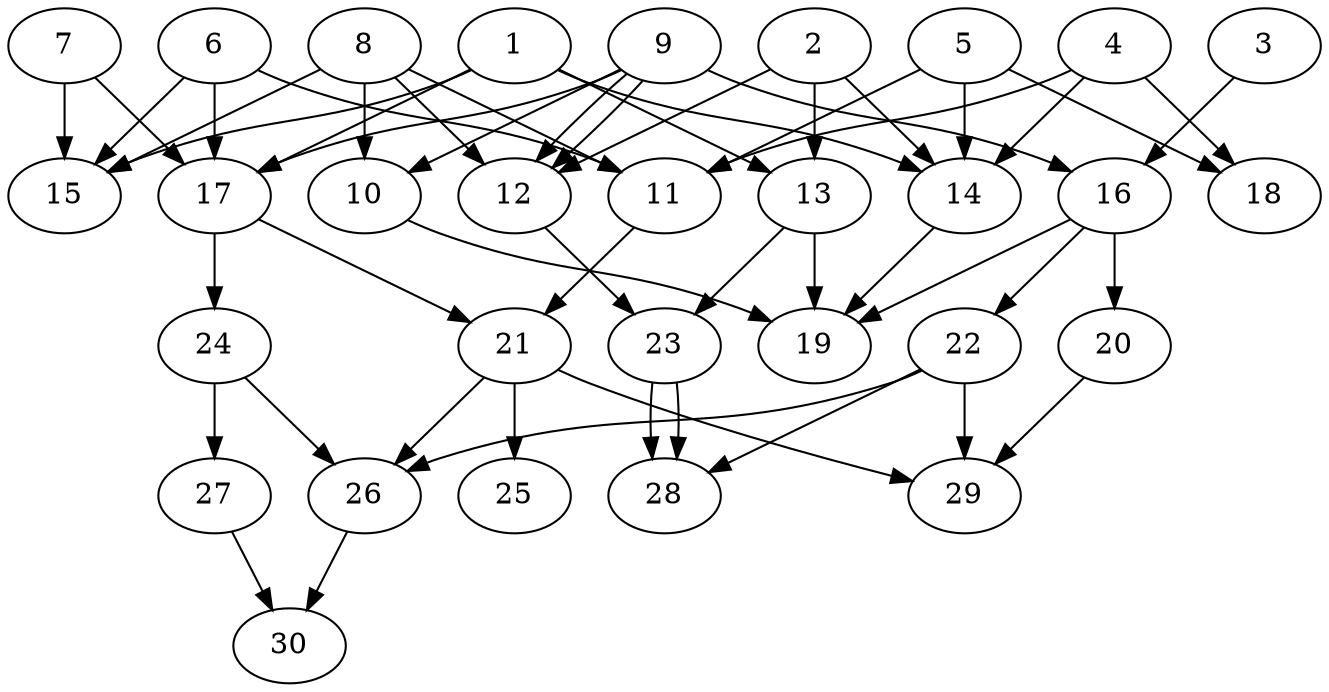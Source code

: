 // DAG (tier=2-normal, mode=data, n=30, ccr=0.404, fat=0.611, density=0.446, regular=0.494, jump=0.129, mindata=2097152, maxdata=16777216)
// DAG automatically generated by daggen at Sun Aug 24 16:33:34 2025
// /home/ermia/Project/Environments/daggen/bin/daggen --dot --ccr 0.404 --fat 0.611 --regular 0.494 --density 0.446 --jump 0.129 --mindata 2097152 --maxdata 16777216 -n 30 
digraph G {
  1 [size="11408486647897050", alpha="0.16", expect_size="5704243323948525"]
  1 -> 13 [size ="915355811708928"]
  1 -> 14 [size ="915355811708928"]
  1 -> 15 [size ="915355811708928"]
  1 -> 17 [size ="915355811708928"]
  2 [size="107333323002797359104", alpha="0.16", expect_size="53666661501398679552"]
  2 -> 12 [size ="180681229467648"]
  2 -> 13 [size ="180681229467648"]
  2 -> 14 [size ="180681229467648"]
  3 [size="4430052729494814", alpha="0.14", expect_size="2215026364747407"]
  3 -> 16 [size ="198380252823552"]
  4 [size="2378401684678365696", alpha="0.13", expect_size="1189200842339182848"]
  4 -> 11 [size ="876176683827200"]
  4 -> 14 [size ="876176683827200"]
  4 -> 18 [size ="876176683827200"]
  5 [size="68767651070497888", alpha="0.02", expect_size="34383825535248944"]
  5 -> 11 [size ="1172389203279872"]
  5 -> 14 [size ="1172389203279872"]
  5 -> 18 [size ="1172389203279872"]
  6 [size="2064579448598627072", alpha="0.08", expect_size="1032289724299313536"]
  6 -> 11 [size ="1570552846221312"]
  6 -> 15 [size ="1570552846221312"]
  6 -> 17 [size ="1570552846221312"]
  7 [size="2209320752059007369216", alpha="0.11", expect_size="1104660376029503684608"]
  7 -> 15 [size ="1357049954828288"]
  7 -> 17 [size ="1357049954828288"]
  8 [size="3748864964778635", alpha="0.13", expect_size="1874432482389317"]
  8 -> 10 [size ="91739905851392"]
  8 -> 11 [size ="91739905851392"]
  8 -> 12 [size ="91739905851392"]
  8 -> 15 [size ="91739905851392"]
  9 [size="34935635411384312", alpha="0.17", expect_size="17467817705692156"]
  9 -> 10 [size ="1129355015094272"]
  9 -> 12 [size ="1129355015094272"]
  9 -> 12 [size ="1129355015094272"]
  9 -> 16 [size ="1129355015094272"]
  9 -> 17 [size ="1129355015094272"]
  10 [size="1802347404141126912", alpha="0.03", expect_size="901173702070563456"]
  10 -> 19 [size ="2120723988480000"]
  11 [size="511112986939692352", alpha="0.20", expect_size="255556493469846176"]
  11 -> 21 [size ="565288839938048"]
  12 [size="81898906099073072", alpha="0.16", expect_size="40949453049536536"]
  12 -> 23 [size ="105538830467072"]
  13 [size="170652774961354944", alpha="0.18", expect_size="85326387480677472"]
  13 -> 19 [size ="85309802938368"]
  13 -> 23 [size ="85309802938368"]
  14 [size="91453583014676528", alpha="0.16", expect_size="45726791507338264"]
  14 -> 19 [size ="53949621075968"]
  15 [size="230770524475621376000", alpha="0.07", expect_size="115385262237810688000"]
  16 [size="604785694825097856", alpha="0.18", expect_size="302392847412548928"]
  16 -> 19 [size ="240013182763008"]
  16 -> 20 [size ="240013182763008"]
  16 -> 22 [size ="240013182763008"]
  17 [size="225380875035337555968", alpha="0.05", expect_size="112690437517668777984"]
  17 -> 21 [size ="296279334715392"]
  17 -> 24 [size ="296279334715392"]
  18 [size="1677299998737771266048", alpha="0.02", expect_size="838649999368885633024"]
  19 [size="1213047180609191936000", alpha="0.14", expect_size="606523590304595968000"]
  20 [size="27367704982751512", alpha="0.10", expect_size="13683852491375756"]
  20 -> 29 [size ="545224656945152"]
  21 [size="716100050392817664", alpha="0.09", expect_size="358050025196408832"]
  21 -> 25 [size ="577612736888832"]
  21 -> 26 [size ="577612736888832"]
  21 -> 29 [size ="577612736888832"]
  22 [size="3644210281655931240448", alpha="0.04", expect_size="1822105140827965620224"]
  22 -> 26 [size ="1894489807388672"]
  22 -> 28 [size ="1894489807388672"]
  22 -> 29 [size ="1894489807388672"]
  23 [size="363265618651715207168", alpha="0.11", expect_size="181632809325857603584"]
  23 -> 28 [size ="407292285550592"]
  23 -> 28 [size ="407292285550592"]
  24 [size="22791891415444700", alpha="0.14", expect_size="11395945707722350"]
  24 -> 26 [size ="563087400763392"]
  24 -> 27 [size ="563087400763392"]
  25 [size="31617807056977788928", alpha="0.15", expect_size="15808903528488894464"]
  26 [size="25003151016209960", alpha="0.03", expect_size="12501575508104980"]
  26 -> 30 [size ="926606478540800"]
  27 [size="2554815752828944384", alpha="0.00", expect_size="1277407876414472192"]
  27 -> 30 [size ="909406845796352"]
  28 [size="31739860167962820", alpha="0.02", expect_size="15869930083981410"]
  29 [size="3143833960011155456", alpha="0.12", expect_size="1571916980005577728"]
  30 [size="1257966006645672640512", alpha="0.19", expect_size="628983003322836320256"]
}